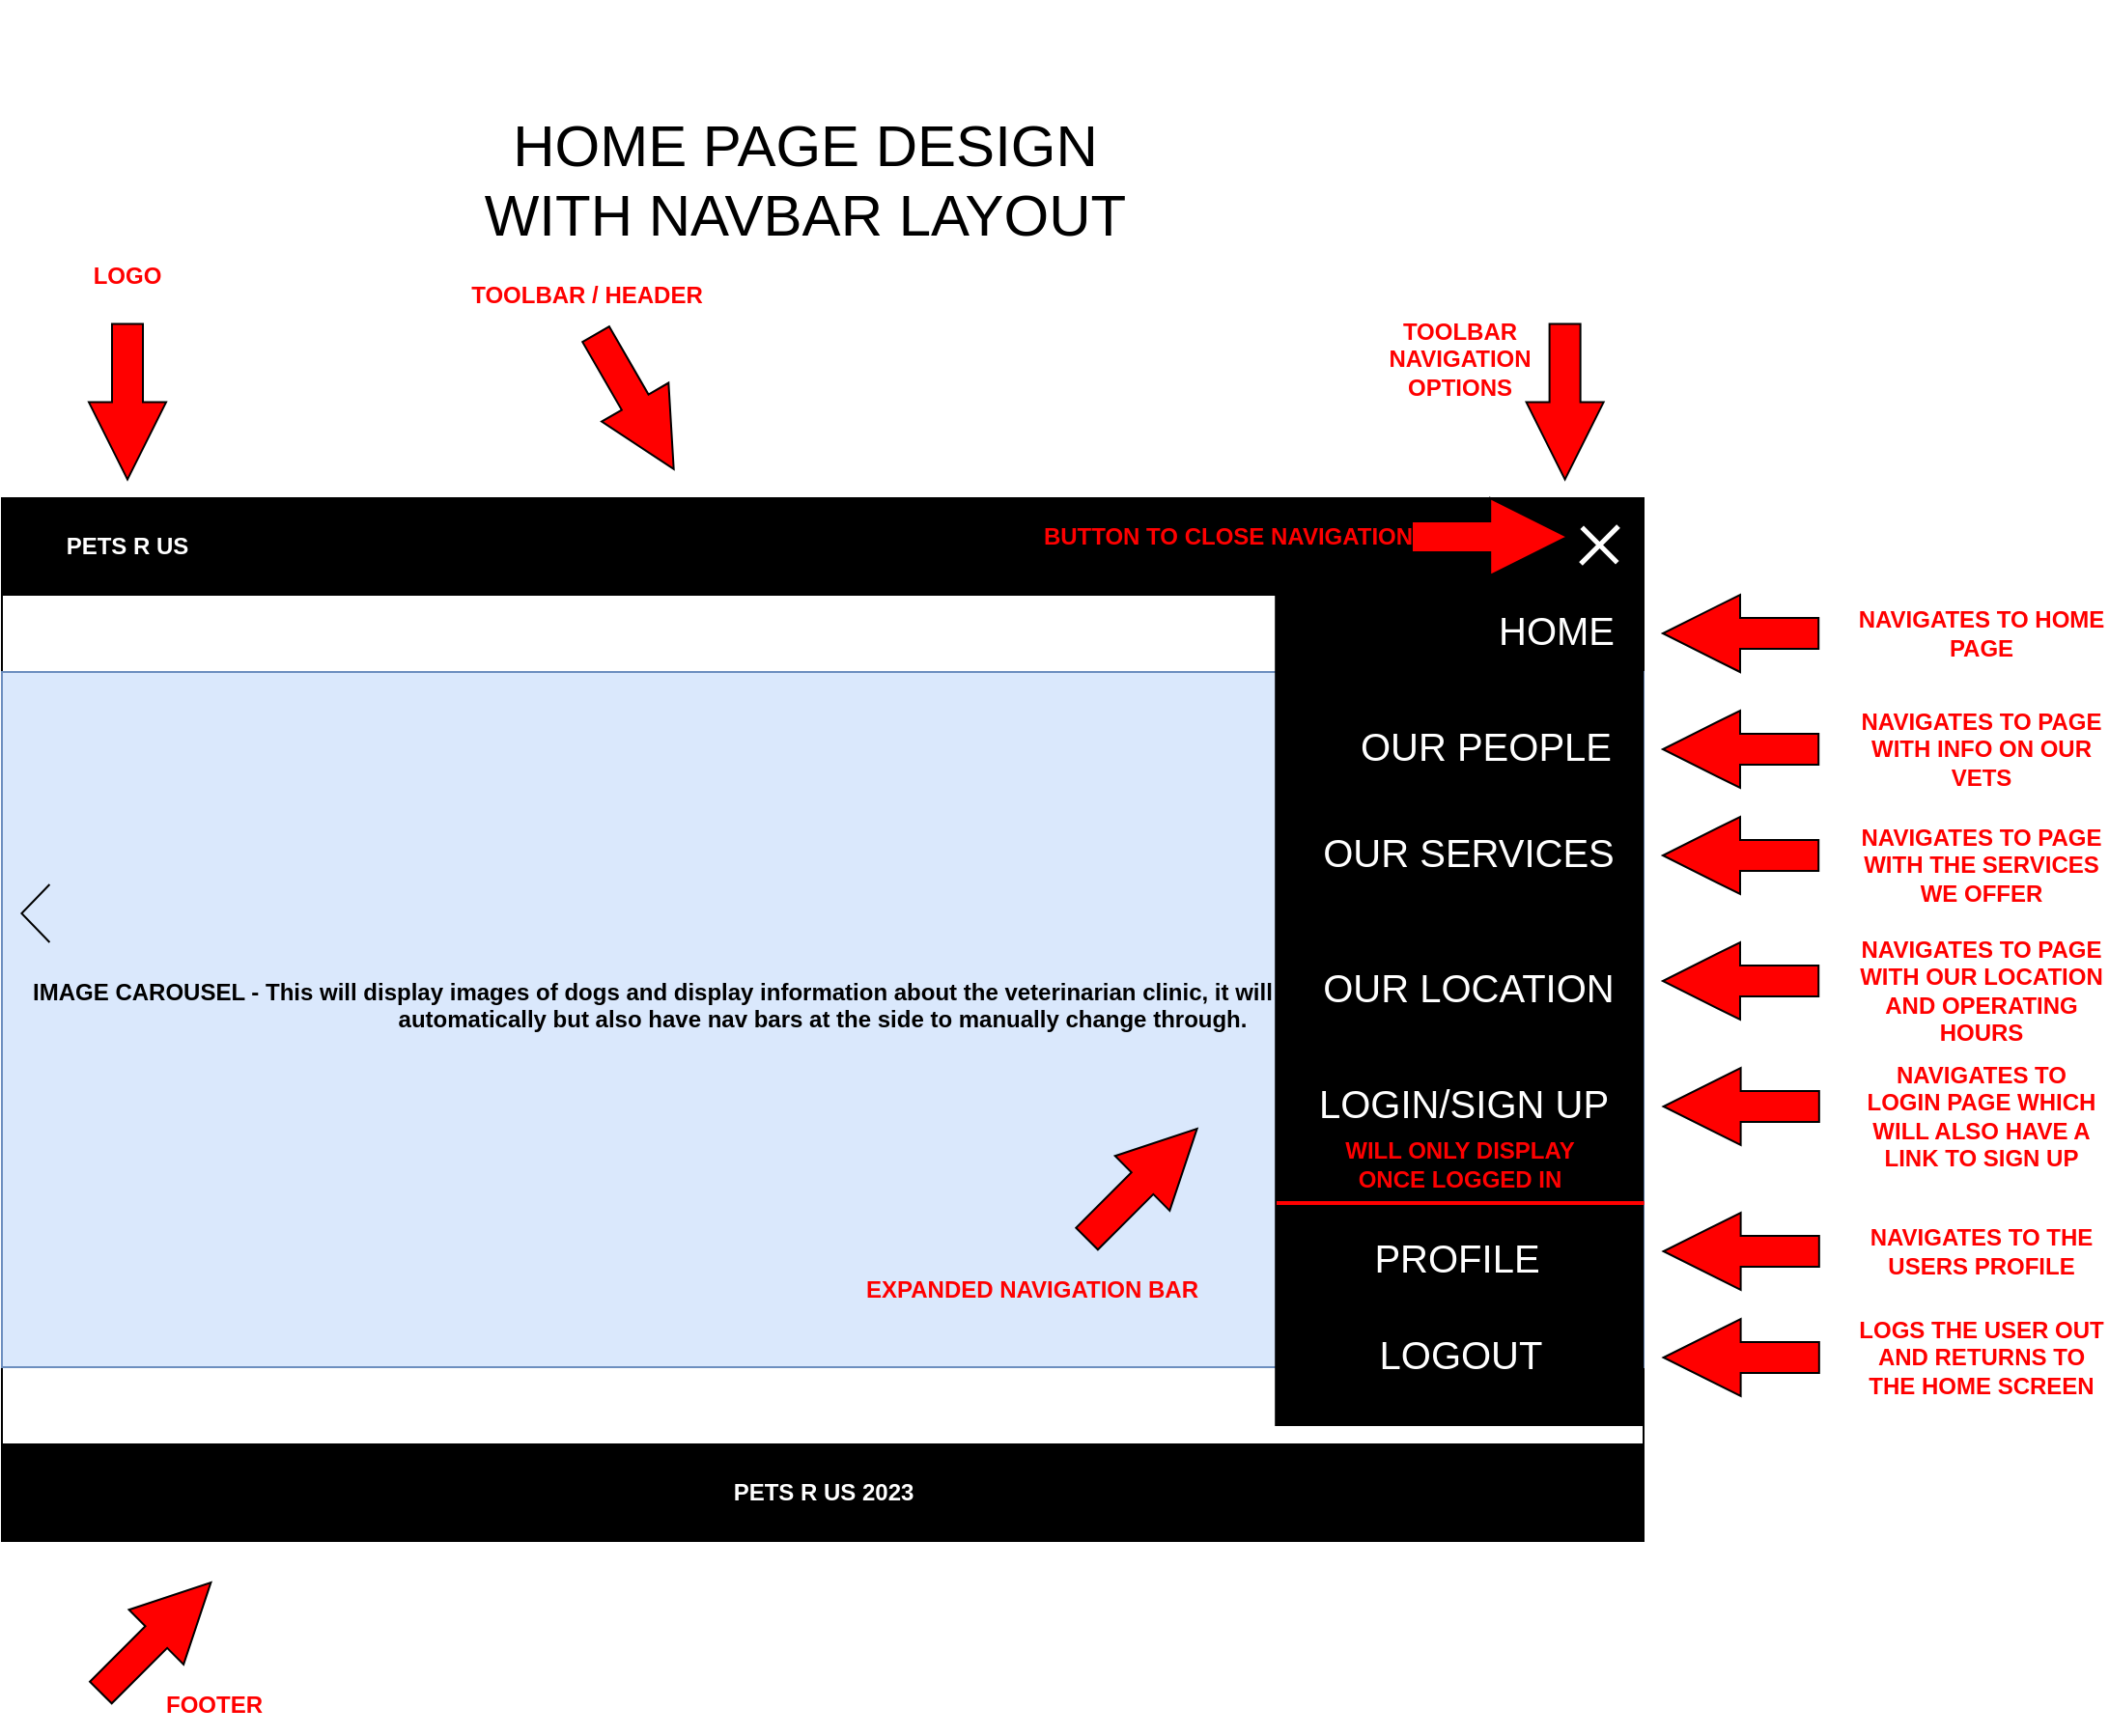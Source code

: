 <mxfile version="20.8.5" type="device"><diagram id="6iQrGDVLd4_nOxXFrQO2" name="Page-1"><mxGraphModel dx="2074" dy="2256" grid="1" gridSize="10" guides="1" tooltips="1" connect="1" arrows="1" fold="1" page="1" pageScale="1" pageWidth="850" pageHeight="1100" math="0" shadow="0"><root><mxCell id="0"/><mxCell id="1" parent="0"/><mxCell id="f_IiDPZAmoQ0WOepjCo_-3" value="" style="rounded=0;whiteSpace=wrap;html=1;" vertex="1" parent="1"><mxGeometry y="180" width="850" height="540" as="geometry"/></mxCell><mxCell id="f_IiDPZAmoQ0WOepjCo_-4" value="" style="rounded=0;whiteSpace=wrap;html=1;fillColor=#000000;" vertex="1" parent="1"><mxGeometry y="180" width="850" height="50" as="geometry"/></mxCell><mxCell id="f_IiDPZAmoQ0WOepjCo_-5" value="&lt;font color=&quot;#ffffff&quot;&gt;&lt;b&gt;PETS R US&lt;/b&gt;&lt;/font&gt;" style="text;html=1;strokeColor=none;fillColor=none;align=center;verticalAlign=middle;whiteSpace=wrap;rounded=0;" vertex="1" parent="1"><mxGeometry x="10" y="190" width="110" height="30" as="geometry"/></mxCell><mxCell id="f_IiDPZAmoQ0WOepjCo_-7" value="" style="shape=link;html=1;rounded=0;fontColor=#FFFFFF;strokeColor=#FFFFFF;" edge="1" parent="1"><mxGeometry width="100" relative="1" as="geometry"><mxPoint x="790" y="200" as="sourcePoint"/><mxPoint x="840" y="200" as="targetPoint"/><Array as="points"><mxPoint x="830" y="200"/></Array></mxGeometry></mxCell><mxCell id="f_IiDPZAmoQ0WOepjCo_-8" value="" style="shape=link;html=1;rounded=0;fontColor=#FFFFFF;strokeColor=#FFFFFF;" edge="1" parent="1"><mxGeometry width="100" relative="1" as="geometry"><mxPoint x="790" y="210" as="sourcePoint"/><mxPoint x="840" y="210" as="targetPoint"/><Array as="points"><mxPoint x="830" y="210"/></Array></mxGeometry></mxCell><mxCell id="f_IiDPZAmoQ0WOepjCo_-9" value="" style="rounded=0;whiteSpace=wrap;html=1;fillColor=#000000;" vertex="1" parent="1"><mxGeometry y="670" width="850" height="50" as="geometry"/></mxCell><mxCell id="f_IiDPZAmoQ0WOepjCo_-10" value="&lt;b&gt;PETS R US 2023&lt;/b&gt;" style="text;html=1;strokeColor=none;fillColor=none;align=center;verticalAlign=middle;whiteSpace=wrap;rounded=0;fontColor=#FFFFFF;" vertex="1" parent="1"><mxGeometry x="368" y="680" width="115" height="30" as="geometry"/></mxCell><mxCell id="f_IiDPZAmoQ0WOepjCo_-11" value="" style="html=1;shadow=0;dashed=0;align=center;verticalAlign=middle;shape=mxgraph.arrows2.arrow;dy=0.6;dx=40;notch=0;fontColor=#FFFFFF;fillColor=#FF0000;rotation=-45;" vertex="1" parent="1"><mxGeometry x="39.39" y="750" width="80.61" height="40" as="geometry"/></mxCell><mxCell id="f_IiDPZAmoQ0WOepjCo_-12" value="&lt;font color=&quot;#ff0000&quot;&gt;&lt;b&gt;FOOTER&lt;/b&gt;&lt;/font&gt;" style="text;html=1;strokeColor=none;fillColor=none;align=center;verticalAlign=middle;whiteSpace=wrap;rounded=0;fontColor=#FFFFFF;" vertex="1" parent="1"><mxGeometry x="80" y="790" width="60" height="30" as="geometry"/></mxCell><mxCell id="f_IiDPZAmoQ0WOepjCo_-13" value="" style="html=1;shadow=0;dashed=0;align=center;verticalAlign=middle;shape=mxgraph.arrows2.arrow;dy=0.6;dx=40;notch=0;fontColor=#FFFFFF;fillColor=#FF0000;rotation=60;" vertex="1" parent="1"><mxGeometry x="287.387" y="110.002" width="80.61" height="40" as="geometry"/></mxCell><mxCell id="f_IiDPZAmoQ0WOepjCo_-14" value="&lt;font color=&quot;#ff0000&quot;&gt;&lt;b&gt;TOOLBAR / HEADER&lt;/b&gt;&lt;/font&gt;" style="text;html=1;strokeColor=none;fillColor=none;align=center;verticalAlign=middle;whiteSpace=wrap;rounded=0;fontColor=#FFFFFF;" vertex="1" parent="1"><mxGeometry x="238" y="60" width="130" height="30" as="geometry"/></mxCell><mxCell id="f_IiDPZAmoQ0WOepjCo_-15" value="" style="html=1;shadow=0;dashed=0;align=center;verticalAlign=middle;shape=mxgraph.arrows2.arrow;dy=0.6;dx=40;notch=0;fontColor=#FFFFFF;fillColor=#FF0000;rotation=90;" vertex="1" parent="1"><mxGeometry x="24.698" y="110.005" width="80.61" height="40" as="geometry"/></mxCell><mxCell id="f_IiDPZAmoQ0WOepjCo_-16" value="&lt;font color=&quot;#ff0000&quot;&gt;&lt;b&gt;LOGO&lt;/b&gt;&lt;/font&gt;" style="text;html=1;strokeColor=none;fillColor=none;align=center;verticalAlign=middle;whiteSpace=wrap;rounded=0;fontColor=#FFFFFF;" vertex="1" parent="1"><mxGeometry y="50" width="130" height="30" as="geometry"/></mxCell><mxCell id="f_IiDPZAmoQ0WOepjCo_-17" value="" style="html=1;shadow=0;dashed=0;align=center;verticalAlign=middle;shape=mxgraph.arrows2.arrow;dy=0.6;dx=40;notch=0;fontColor=#FFFFFF;fillColor=#FF0000;rotation=90;" vertex="1" parent="1"><mxGeometry x="768.998" y="110.005" width="80.61" height="40" as="geometry"/></mxCell><mxCell id="f_IiDPZAmoQ0WOepjCo_-18" value="&lt;font color=&quot;#ff0000&quot;&gt;&lt;b&gt;TOOLBAR NAVIGATION OPTIONS&lt;br&gt;&lt;br&gt;&lt;/b&gt;&lt;/font&gt;" style="text;html=1;strokeColor=none;fillColor=none;align=center;verticalAlign=middle;whiteSpace=wrap;rounded=0;fontColor=#FFFFFF;" vertex="1" parent="1"><mxGeometry x="690" y="100" width="130" height="30" as="geometry"/></mxCell><mxCell id="f_IiDPZAmoQ0WOepjCo_-20" value="&lt;b&gt;IMAGE CAROUSEL - This will display images of dogs and display information about the veterinarian clinic, it will cycle through this information automatically but also have nav bars at the side to manually change through.&lt;/b&gt;&lt;br&gt;&lt;b&gt;&amp;nbsp;&lt;/b&gt;" style="rounded=0;whiteSpace=wrap;html=1;fillColor=#dae8fc;strokeColor=#6c8ebf;" vertex="1" parent="1"><mxGeometry y="270" width="850" height="360" as="geometry"/></mxCell><mxCell id="f_IiDPZAmoQ0WOepjCo_-21" value="" style="html=1;shadow=0;dashed=0;align=center;verticalAlign=middle;shape=mxgraph.arrows2.arrow;dy=0;dx=30;notch=30;fontColor=#FF0000;fillColor=#000000;" vertex="1" parent="1"><mxGeometry x="820" y="380" width="14.5" height="30" as="geometry"/></mxCell><mxCell id="f_IiDPZAmoQ0WOepjCo_-22" value="" style="html=1;shadow=0;dashed=0;align=center;verticalAlign=middle;shape=mxgraph.arrows2.arrow;dy=0;dx=30;notch=30;fontColor=#FF0000;fillColor=#000000;rotation=-180;" vertex="1" parent="1"><mxGeometry x="10.2" y="380" width="14.5" height="30" as="geometry"/></mxCell><mxCell id="f_IiDPZAmoQ0WOepjCo_-25" value="" style="edgeStyle=orthogonalEdgeStyle;rounded=0;orthogonalLoop=1;jettySize=auto;html=1;strokeColor=#FFFFFF;fontSize=80;fontColor=#FF0000;" edge="1" parent="1" source="f_IiDPZAmoQ0WOepjCo_-23"><mxGeometry relative="1" as="geometry"><mxPoint x="449" y="-70" as="targetPoint"/></mxGeometry></mxCell><mxCell id="f_IiDPZAmoQ0WOepjCo_-23" value="&lt;font color=&quot;#000000&quot; style=&quot;font-size: 30px;&quot;&gt;HOME PAGE DESIGN WITH NAVBAR LAYOUT&lt;/font&gt;" style="text;html=1;strokeColor=none;fillColor=none;align=center;verticalAlign=middle;whiteSpace=wrap;rounded=0;fontColor=#FF0000;" vertex="1" parent="1"><mxGeometry x="240" width="352" height="30" as="geometry"/></mxCell><mxCell id="f_IiDPZAmoQ0WOepjCo_-27" value="" style="rounded=0;whiteSpace=wrap;html=1;fontSize=30;fontColor=#000000;fillColor=#000000;" vertex="1" parent="1"><mxGeometry x="659.61" y="180" width="190" height="480" as="geometry"/></mxCell><mxCell id="f_IiDPZAmoQ0WOepjCo_-28" value="" style="shape=cross;whiteSpace=wrap;html=1;fontSize=30;rotation=45;size=0.132;" vertex="1" parent="1"><mxGeometry x="813.81" y="190" width="26.88" height="28.5" as="geometry"/></mxCell><mxCell id="f_IiDPZAmoQ0WOepjCo_-30" value="" style="html=1;shadow=0;dashed=0;align=center;verticalAlign=middle;shape=mxgraph.arrows2.arrow;dy=0.6;dx=40;notch=0;fontColor=#FFFFFF;fillColor=#FF0000;rotation=0;" vertex="1" parent="1"><mxGeometry x="729.998" y="179.995" width="80.61" height="40" as="geometry"/></mxCell><mxCell id="f_IiDPZAmoQ0WOepjCo_-31" value="&lt;font color=&quot;#ff0000&quot;&gt;&lt;b&gt;BUTTON TO CLOSE NAVIGATION&lt;/b&gt;&lt;/font&gt;" style="text;html=1;strokeColor=none;fillColor=none;align=center;verticalAlign=middle;whiteSpace=wrap;rounded=0;fontColor=#FFFFFF;" vertex="1" parent="1"><mxGeometry x="510" y="185" width="250" height="30" as="geometry"/></mxCell><mxCell id="f_IiDPZAmoQ0WOepjCo_-32" value="" style="html=1;shadow=0;dashed=0;align=center;verticalAlign=middle;shape=mxgraph.arrows2.arrow;dy=0.6;dx=40;notch=0;fontColor=#FFFFFF;fillColor=#FF0000;rotation=-45;" vertex="1" parent="1"><mxGeometry x="549.997" y="515.002" width="80.61" height="40" as="geometry"/></mxCell><mxCell id="f_IiDPZAmoQ0WOepjCo_-33" value="&lt;font color=&quot;#ff0000&quot;&gt;&lt;b&gt;EXPANDED NAVIGATION BAR&lt;/b&gt;&lt;/font&gt;" style="text;html=1;strokeColor=none;fillColor=none;align=center;verticalAlign=middle;whiteSpace=wrap;rounded=0;fontColor=#FFFFFF;" vertex="1" parent="1"><mxGeometry x="435.61" y="575" width="195" height="30" as="geometry"/></mxCell><mxCell id="f_IiDPZAmoQ0WOepjCo_-37" value="" style="endArrow=none;html=1;rounded=0;fontSize=30;fontColor=#000000;" edge="1" parent="1"><mxGeometry width="50" height="50" relative="1" as="geometry"><mxPoint x="720" y="250" as="sourcePoint"/><mxPoint x="849.61" y="250" as="targetPoint"/><Array as="points"><mxPoint x="759.61" y="250"/></Array></mxGeometry></mxCell><mxCell id="f_IiDPZAmoQ0WOepjCo_-38" value="&lt;font style=&quot;font-size: 20px;&quot; color=&quot;#ffffff&quot;&gt;HOME&lt;/font&gt;" style="text;html=1;strokeColor=none;fillColor=none;align=center;verticalAlign=middle;whiteSpace=wrap;rounded=0;fontSize=30;fontColor=#000000;" vertex="1" parent="1"><mxGeometry x="774.5" y="230" width="60" height="30" as="geometry"/></mxCell><mxCell id="f_IiDPZAmoQ0WOepjCo_-39" value="" style="html=1;shadow=0;dashed=0;align=center;verticalAlign=middle;shape=mxgraph.arrows2.arrow;dy=0.6;dx=40;notch=0;fontColor=#FFFFFF;fillColor=#FF0000;rotation=-180;" vertex="1" parent="1"><mxGeometry x="859.995" y="230.005" width="80.61" height="40" as="geometry"/></mxCell><mxCell id="f_IiDPZAmoQ0WOepjCo_-40" value="&lt;font color=&quot;#ff0000&quot;&gt;&lt;b&gt;NAVIGATES TO HOME PAGE&lt;/b&gt;&lt;/font&gt;" style="text;html=1;strokeColor=none;fillColor=none;align=center;verticalAlign=middle;whiteSpace=wrap;rounded=0;fontColor=#FFFFFF;" vertex="1" parent="1"><mxGeometry x="960" y="235" width="130" height="30" as="geometry"/></mxCell><mxCell id="f_IiDPZAmoQ0WOepjCo_-41" value="&lt;font style=&quot;font-size: 20px;&quot; color=&quot;#ffffff&quot;&gt;OUR PEOPLE&lt;/font&gt;" style="text;html=1;strokeColor=none;fillColor=none;align=center;verticalAlign=middle;whiteSpace=wrap;rounded=0;fontSize=30;fontColor=#000000;" vertex="1" parent="1"><mxGeometry x="696.19" y="290" width="144.5" height="30" as="geometry"/></mxCell><mxCell id="f_IiDPZAmoQ0WOepjCo_-42" value="" style="html=1;shadow=0;dashed=0;align=center;verticalAlign=middle;shape=mxgraph.arrows2.arrow;dy=0.6;dx=40;notch=0;fontColor=#FFFFFF;fillColor=#FF0000;rotation=-180;" vertex="1" parent="1"><mxGeometry x="859.99" y="290" width="80.61" height="40" as="geometry"/></mxCell><mxCell id="f_IiDPZAmoQ0WOepjCo_-43" value="&lt;font color=&quot;#ff0000&quot;&gt;&lt;b&gt;NAVIGATES TO PAGE WITH INFO ON OUR VETS&lt;/b&gt;&lt;/font&gt;" style="text;html=1;strokeColor=none;fillColor=none;align=center;verticalAlign=middle;whiteSpace=wrap;rounded=0;fontColor=#FFFFFF;" vertex="1" parent="1"><mxGeometry x="960" y="295" width="130" height="30" as="geometry"/></mxCell><mxCell id="f_IiDPZAmoQ0WOepjCo_-44" value="&lt;font style=&quot;font-size: 20px;&quot; color=&quot;#ffffff&quot;&gt;OUR SERVICES&lt;/font&gt;" style="text;html=1;strokeColor=none;fillColor=none;align=center;verticalAlign=middle;whiteSpace=wrap;rounded=0;fontSize=30;fontColor=#000000;" vertex="1" parent="1"><mxGeometry x="678.14" y="345" width="162.55" height="30" as="geometry"/></mxCell><mxCell id="f_IiDPZAmoQ0WOepjCo_-45" value="" style="html=1;shadow=0;dashed=0;align=center;verticalAlign=middle;shape=mxgraph.arrows2.arrow;dy=0.6;dx=40;notch=0;fontColor=#FFFFFF;fillColor=#FF0000;rotation=-180;" vertex="1" parent="1"><mxGeometry x="859.99" y="345" width="80.61" height="40" as="geometry"/></mxCell><mxCell id="f_IiDPZAmoQ0WOepjCo_-46" value="&lt;font color=&quot;#ff0000&quot;&gt;&lt;b&gt;NAVIGATES TO PAGE WITH THE SERVICES WE OFFER&lt;/b&gt;&lt;/font&gt;" style="text;html=1;strokeColor=none;fillColor=none;align=center;verticalAlign=middle;whiteSpace=wrap;rounded=0;fontColor=#FFFFFF;" vertex="1" parent="1"><mxGeometry x="960" y="355" width="130" height="30" as="geometry"/></mxCell><mxCell id="f_IiDPZAmoQ0WOepjCo_-47" value="&lt;font style=&quot;font-size: 20px;&quot; color=&quot;#ffffff&quot;&gt;OUR LOCATION&lt;/font&gt;" style="text;html=1;strokeColor=none;fillColor=none;align=center;verticalAlign=middle;whiteSpace=wrap;rounded=0;fontSize=30;fontColor=#000000;" vertex="1" parent="1"><mxGeometry x="678.14" y="415" width="162.55" height="30" as="geometry"/></mxCell><mxCell id="f_IiDPZAmoQ0WOepjCo_-48" value="" style="html=1;shadow=0;dashed=0;align=center;verticalAlign=middle;shape=mxgraph.arrows2.arrow;dy=0.6;dx=40;notch=0;fontColor=#FFFFFF;fillColor=#FF0000;rotation=-180;" vertex="1" parent="1"><mxGeometry x="859.99" y="410" width="80.61" height="40" as="geometry"/></mxCell><mxCell id="f_IiDPZAmoQ0WOepjCo_-49" value="&lt;font color=&quot;#ff0000&quot;&gt;&lt;b&gt;NAVIGATES TO PAGE WITH OUR LOCATION AND OPERATING HOURS&lt;/b&gt;&lt;/font&gt;" style="text;html=1;strokeColor=none;fillColor=none;align=center;verticalAlign=middle;whiteSpace=wrap;rounded=0;fontColor=#FFFFFF;" vertex="1" parent="1"><mxGeometry x="960" y="420" width="130" height="30" as="geometry"/></mxCell><mxCell id="f_IiDPZAmoQ0WOepjCo_-50" value="LOGIN/SIGN UP" style="text;whiteSpace=wrap;html=1;fontSize=20;fontColor=#FFFFFF;" vertex="1" parent="1"><mxGeometry x="680.3" y="475" width="180" height="50" as="geometry"/></mxCell><mxCell id="f_IiDPZAmoQ0WOepjCo_-51" value="" style="html=1;shadow=0;dashed=0;align=center;verticalAlign=middle;shape=mxgraph.arrows2.arrow;dy=0.6;dx=40;notch=0;fontColor=#FFFFFF;fillColor=#FF0000;rotation=-180;" vertex="1" parent="1"><mxGeometry x="860.3" y="475" width="80.61" height="40" as="geometry"/></mxCell><mxCell id="f_IiDPZAmoQ0WOepjCo_-52" value="&lt;font color=&quot;#ff0000&quot;&gt;&lt;b&gt;NAVIGATES TO LOGIN PAGE WHICH WILL ALSO HAVE A LINK TO SIGN UP&lt;/b&gt;&lt;/font&gt;" style="text;html=1;strokeColor=none;fillColor=none;align=center;verticalAlign=middle;whiteSpace=wrap;rounded=0;fontColor=#FFFFFF;" vertex="1" parent="1"><mxGeometry x="960" y="485" width="130" height="30" as="geometry"/></mxCell><mxCell id="f_IiDPZAmoQ0WOepjCo_-54" value="" style="line;strokeWidth=2;html=1;fontSize=20;fontColor=#FFFFFF;fillColor=#FF0000;strokeColor=#FF0000;" vertex="1" parent="1"><mxGeometry x="660" y="540" width="190.3" height="10" as="geometry"/></mxCell><mxCell id="f_IiDPZAmoQ0WOepjCo_-55" value="&lt;font color=&quot;#ff0000&quot;&gt;&lt;b&gt;WILL ONLY DISPLAY ONCE LOGGED IN&lt;/b&gt;&lt;/font&gt;" style="text;html=1;strokeColor=none;fillColor=none;align=center;verticalAlign=middle;whiteSpace=wrap;rounded=0;fontColor=#FFFFFF;" vertex="1" parent="1"><mxGeometry x="689.61" y="510" width="130" height="30" as="geometry"/></mxCell><mxCell id="f_IiDPZAmoQ0WOepjCo_-56" value="" style="html=1;shadow=0;dashed=0;align=center;verticalAlign=middle;shape=mxgraph.arrows2.arrow;dy=0.6;dx=40;notch=0;fontColor=#FFFFFF;fillColor=#FF0000;rotation=-180;" vertex="1" parent="1"><mxGeometry x="860.3" y="550" width="80.61" height="40" as="geometry"/></mxCell><mxCell id="f_IiDPZAmoQ0WOepjCo_-57" value="&lt;font style=&quot;font-size: 20px;&quot; color=&quot;#ffffff&quot;&gt;PROFILE&lt;/font&gt;" style="text;html=1;strokeColor=none;fillColor=none;align=center;verticalAlign=middle;whiteSpace=wrap;rounded=0;fontSize=30;fontColor=#000000;" vertex="1" parent="1"><mxGeometry x="671.95" y="555" width="162.55" height="30" as="geometry"/></mxCell><mxCell id="f_IiDPZAmoQ0WOepjCo_-58" value="&lt;font color=&quot;#ff0000&quot;&gt;&lt;b&gt;NAVIGATES TO THE USERS PROFILE&lt;/b&gt;&lt;/font&gt;" style="text;html=1;strokeColor=none;fillColor=none;align=center;verticalAlign=middle;whiteSpace=wrap;rounded=0;fontColor=#FFFFFF;" vertex="1" parent="1"><mxGeometry x="960" y="555" width="130" height="30" as="geometry"/></mxCell><mxCell id="f_IiDPZAmoQ0WOepjCo_-59" value="&lt;font color=&quot;#ffffff&quot;&gt;&lt;span style=&quot;font-size: 20px;&quot;&gt;LOGOUT&lt;/span&gt;&lt;/font&gt;" style="text;html=1;strokeColor=none;fillColor=none;align=center;verticalAlign=middle;whiteSpace=wrap;rounded=0;fontSize=30;fontColor=#000000;" vertex="1" parent="1"><mxGeometry x="673.88" y="605" width="162.55" height="30" as="geometry"/></mxCell><mxCell id="f_IiDPZAmoQ0WOepjCo_-60" value="" style="html=1;shadow=0;dashed=0;align=center;verticalAlign=middle;shape=mxgraph.arrows2.arrow;dy=0.6;dx=40;notch=0;fontColor=#FFFFFF;fillColor=#FF0000;rotation=-180;" vertex="1" parent="1"><mxGeometry x="860.3" y="605" width="80.61" height="40" as="geometry"/></mxCell><mxCell id="f_IiDPZAmoQ0WOepjCo_-61" value="&lt;font color=&quot;#ff0000&quot;&gt;&lt;b&gt;LOGS THE USER OUT AND RETURNS TO THE HOME SCREEN&lt;/b&gt;&lt;/font&gt;" style="text;html=1;strokeColor=none;fillColor=none;align=center;verticalAlign=middle;whiteSpace=wrap;rounded=0;fontColor=#FFFFFF;" vertex="1" parent="1"><mxGeometry x="960" y="610" width="130" height="30" as="geometry"/></mxCell></root></mxGraphModel></diagram></mxfile>